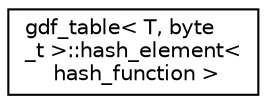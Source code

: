 digraph "Graphical Class Hierarchy"
{
  edge [fontname="Helvetica",fontsize="10",labelfontname="Helvetica",labelfontsize="10"];
  node [fontname="Helvetica",fontsize="10",shape=record];
  rankdir="LR";
  Node0 [label="gdf_table\< T, byte\l_t \>::hash_element\<\l hash_function \>",height=0.2,width=0.4,color="black", fillcolor="white", style="filled",URL="$structgdf__table_1_1hash__element.html"];
}
